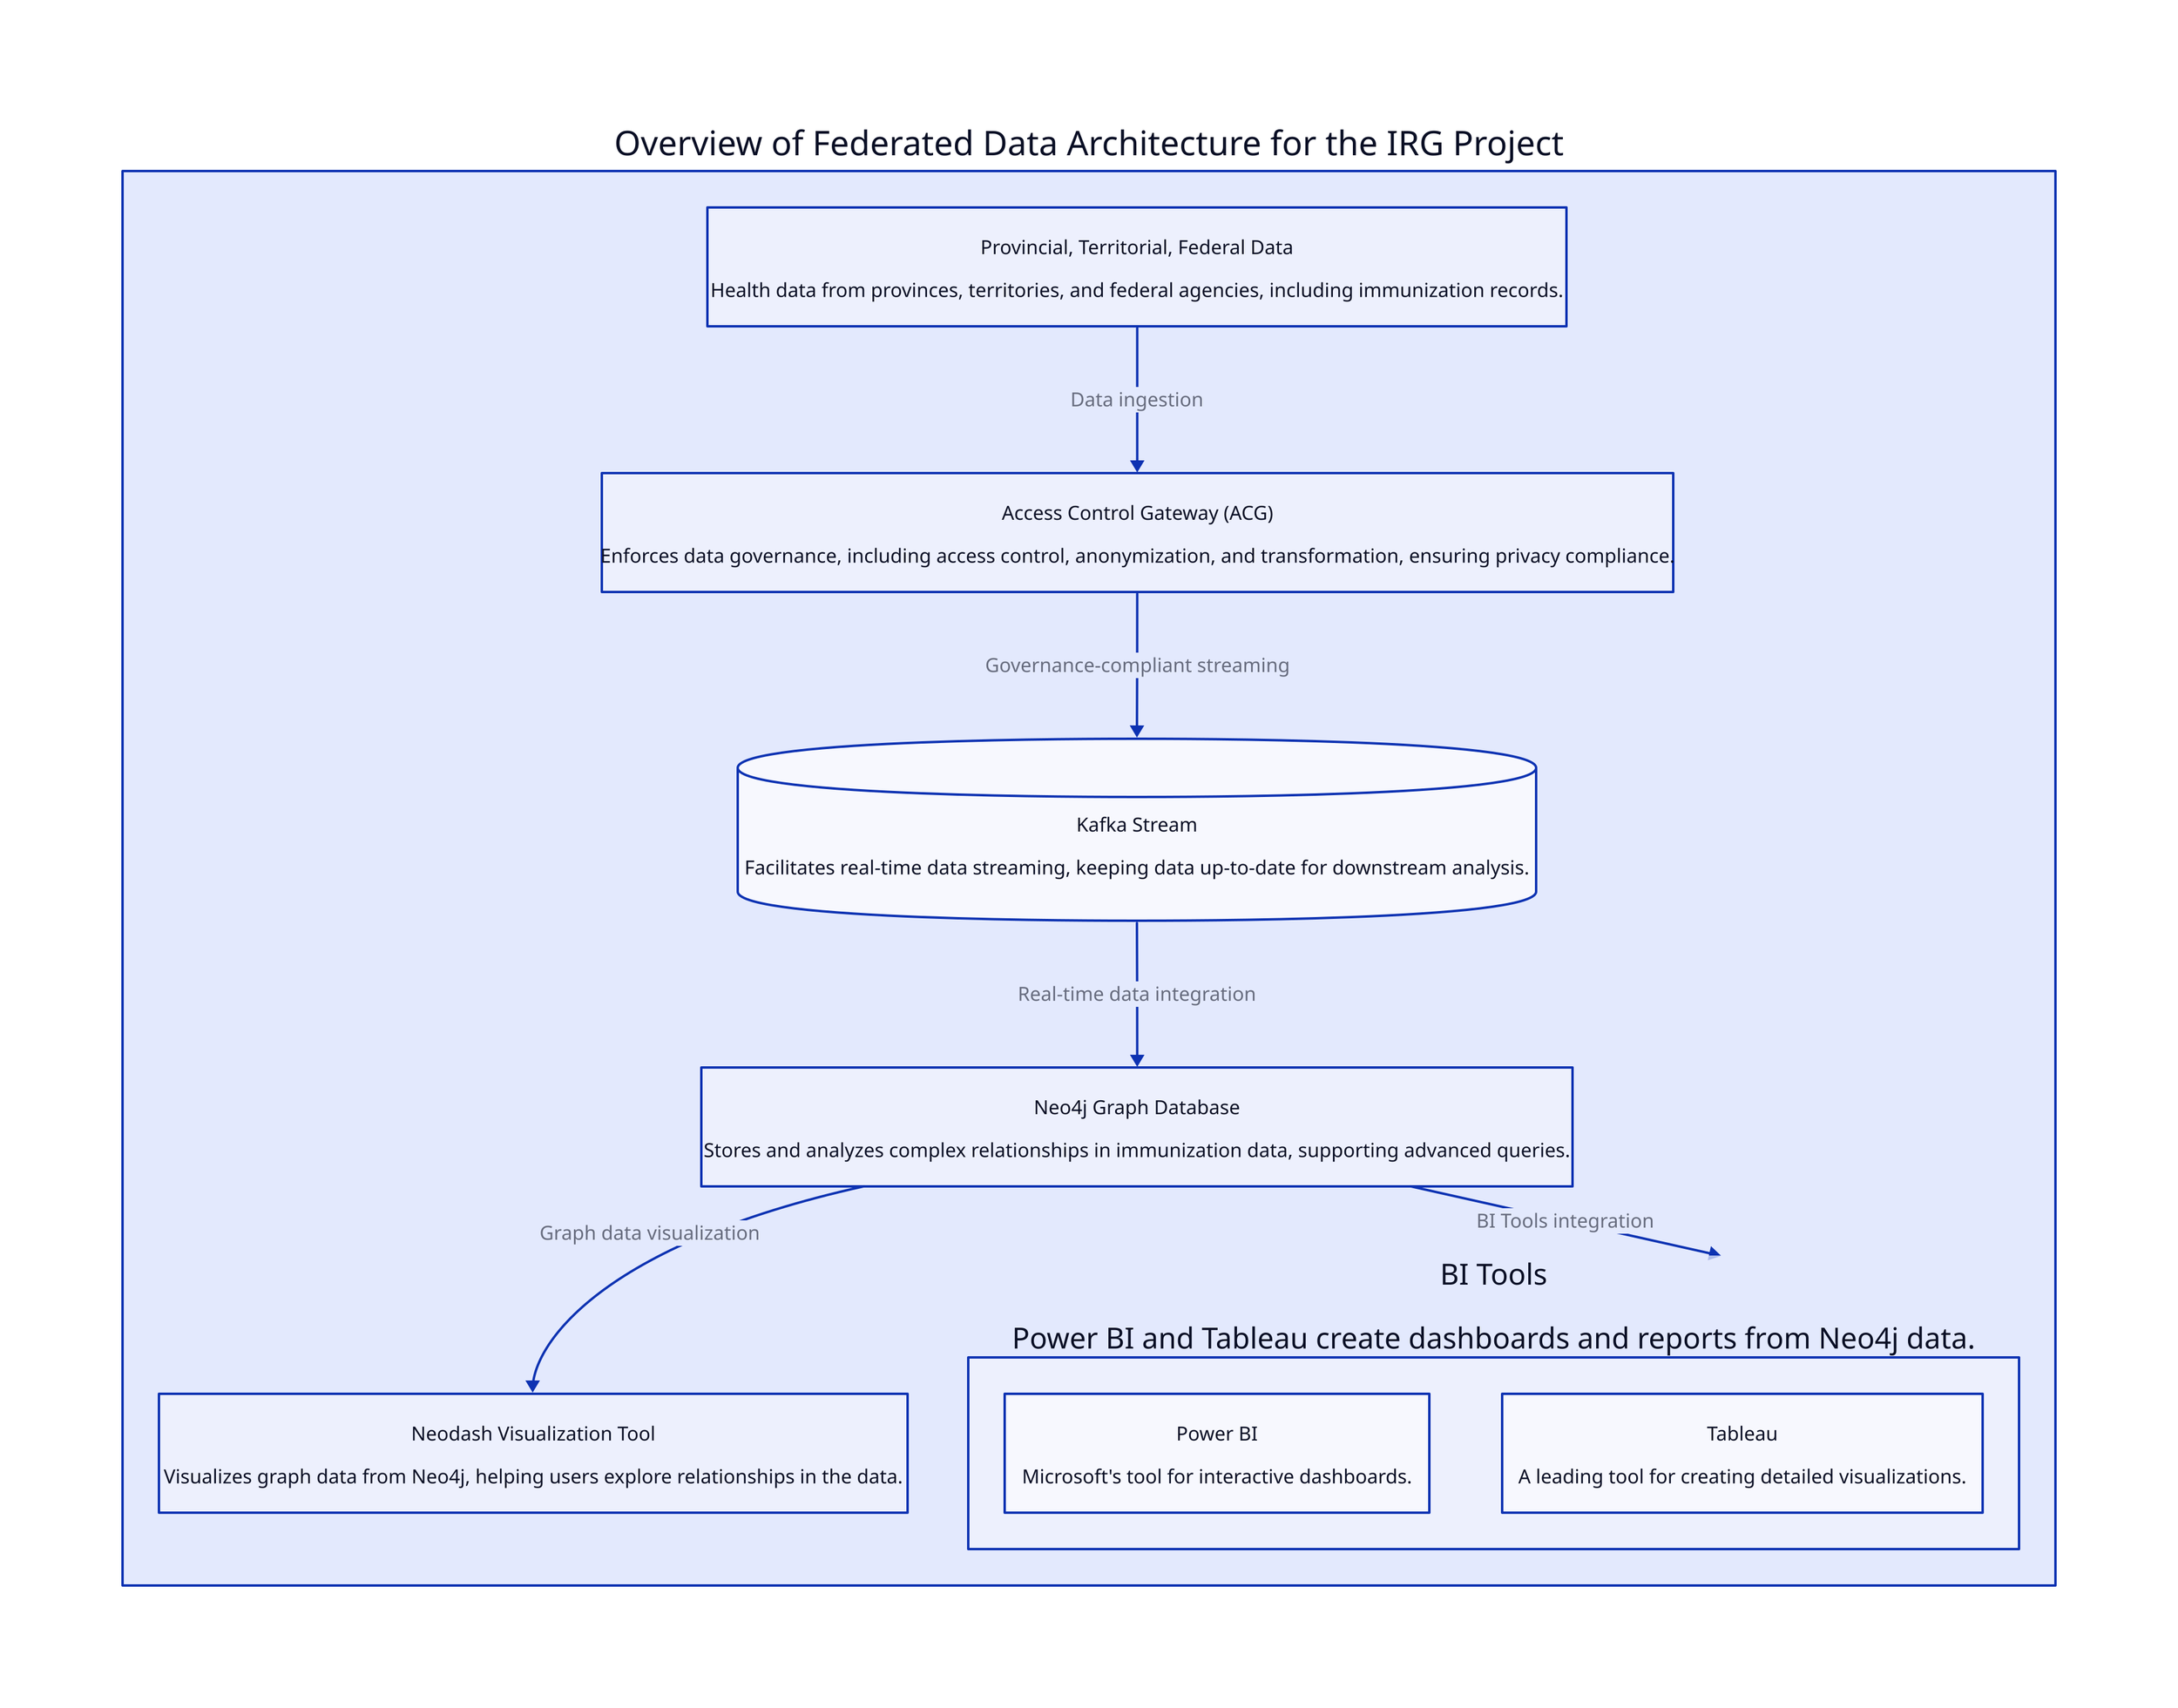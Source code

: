 box "Federated Data Architecture for IRG Project" {
    shape: rectangle
    label: "Overview of Federated Data Architecture for the IRG Project"

    "Data Sources" {
        shape: rectangle
        label: "Provincial, Territorial, Federal Data\n\nHealth data from provinces, territories, and federal agencies, including immunization records."
    }

    "Access Control Gateway" {
        shape: rectangle
        label: "Access Control Gateway (ACG)\n\nEnforces data governance, including access control, anonymization, and transformation, ensuring privacy compliance."
    }

    "Kafka Stream" {
        shape: cylinder
        label: "Kafka Stream\n\nFacilitates real-time data streaming, keeping data up-to-date for downstream analysis."
    }

    "Neo4j" {
        shape: rectangle
        label: "Neo4j Graph Database\n\nStores and analyzes complex relationships in immunization data, supporting advanced queries."
    }

    "Neodash" {
        shape: rectangle
        label: "Neodash Visualization Tool\n\nVisualizes graph data from Neo4j, helping users explore relationships in the data."
    }

    "Visualization Layer" {
        shape: rectangle
        label: "BI Tools\n\nPower BI and Tableau create dashboards and reports from Neo4j data."

        "Power BI" {
            label: "Power BI\n\nMicrosoft's tool for interactive dashboards."
        }
        "Tableau" {
            label: "Tableau\n\nA leading tool for creating detailed visualizations."
        }
    }

    "Data Sources" -> "Access Control Gateway" {
        label: "Data ingestion"
    }
    "Access Control Gateway" -> "Kafka Stream" {
        label: "Governance-compliant streaming"
    }
    "Kafka Stream" -> "Neo4j" {
        label: "Real-time data integration"
    }
    "Neo4j" -> "Neodash" {
        label: "Graph data visualization"
    }
    "Neo4j" -> "Visualization Layer" {
        label: "BI Tools integration"
    }
}
